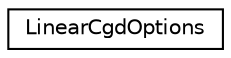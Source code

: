digraph "Graphical Class Hierarchy"
{
  edge [fontname="Helvetica",fontsize="10",labelfontname="Helvetica",labelfontsize="10"];
  node [fontname="Helvetica",fontsize="10",shape=record];
  rankdir="LR";
  Node0 [label="LinearCgdOptions",height=0.2,width=0.4,color="black", fillcolor="white", style="filled",URL="$structkaldi_1_1LinearCgdOptions.html"];
}
